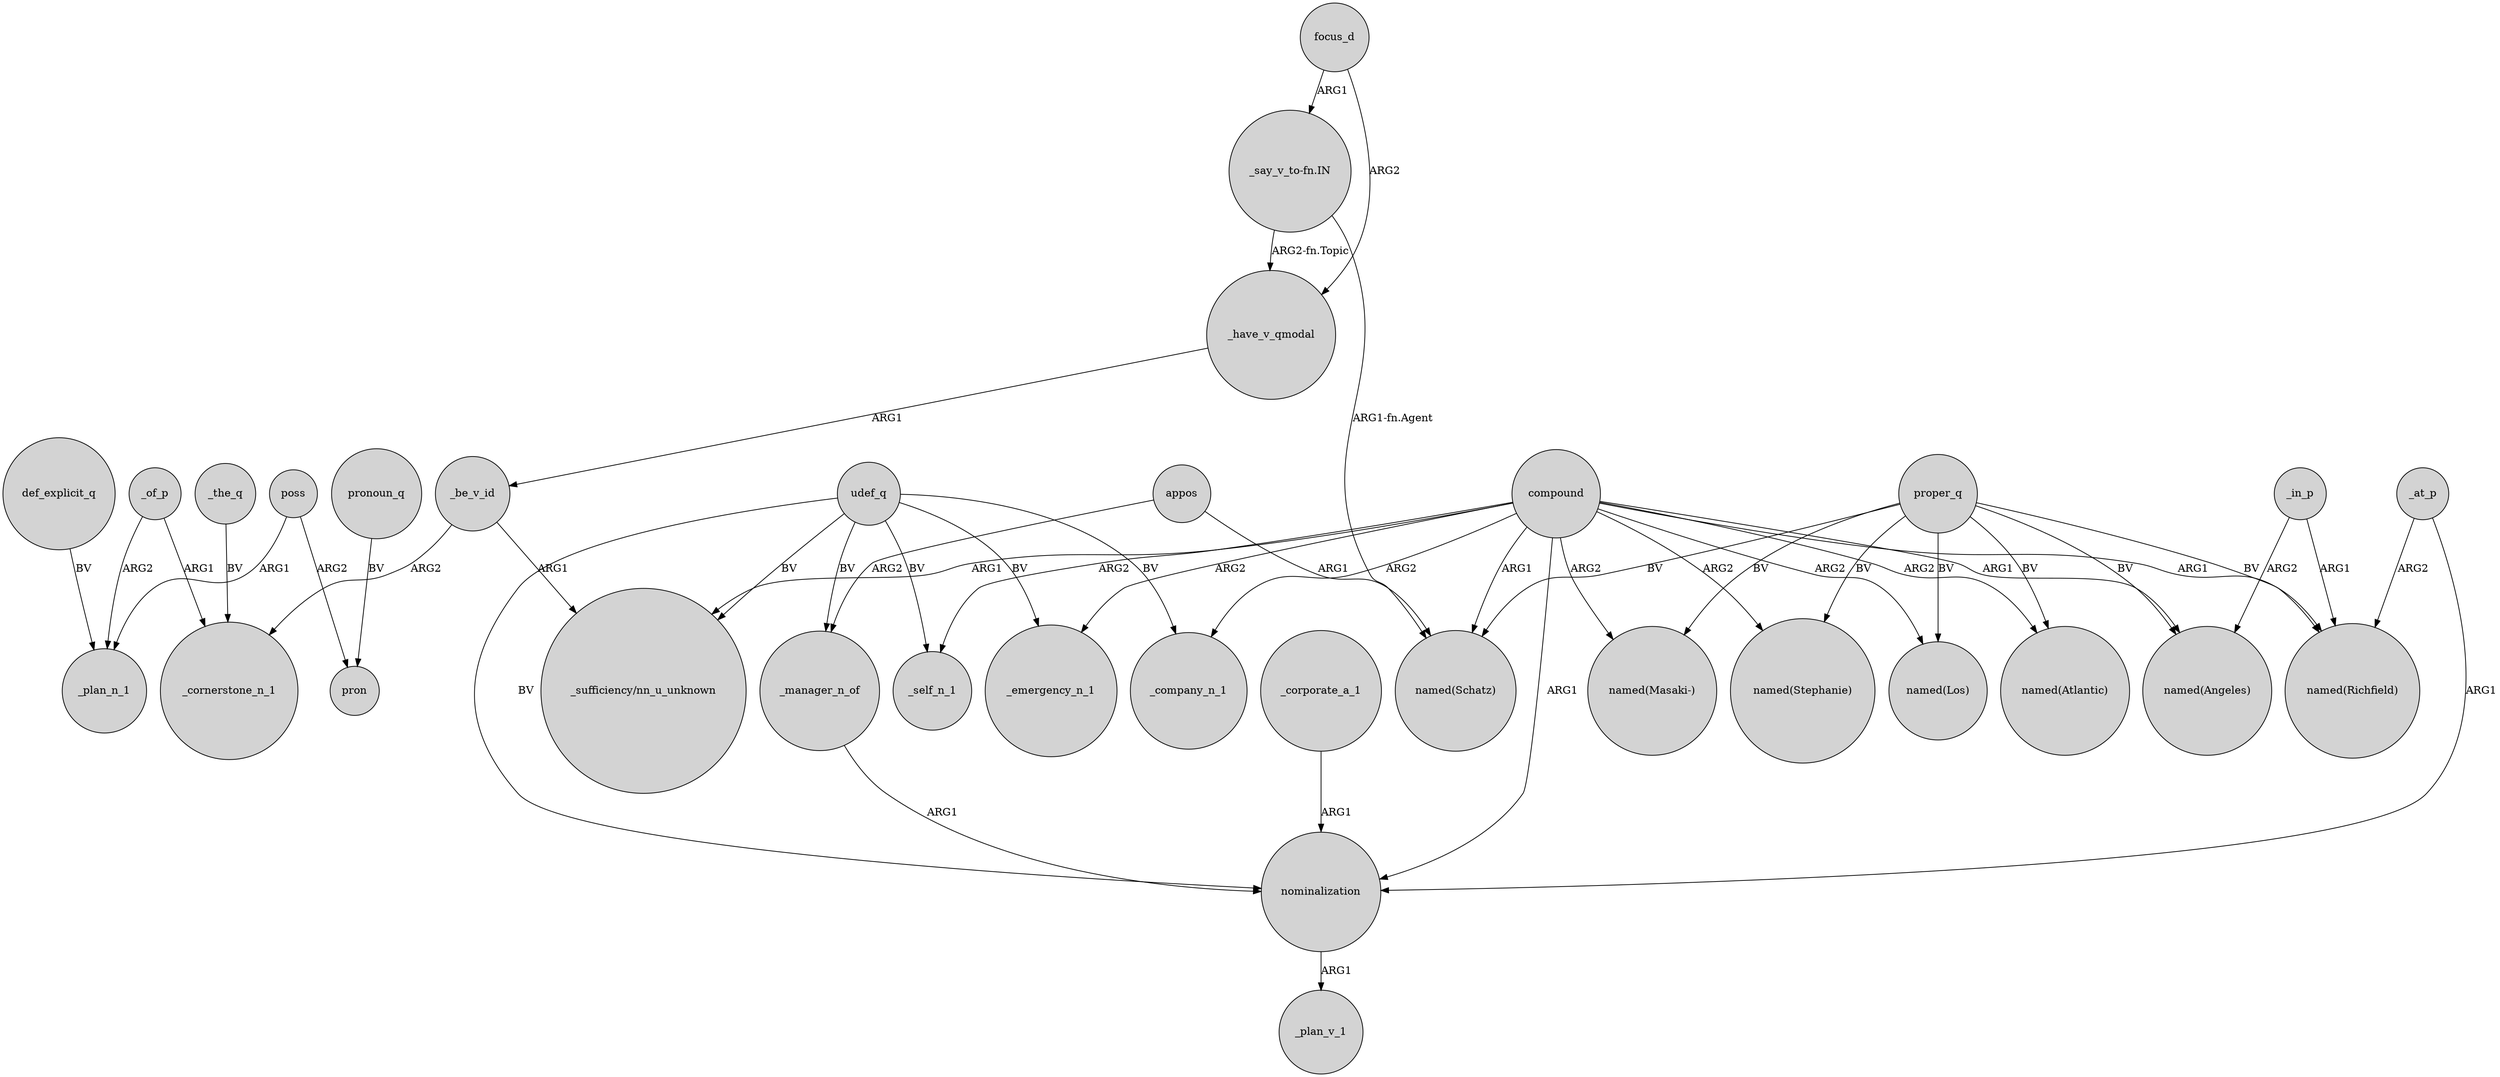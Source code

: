digraph {
	node [shape=circle style=filled]
	poss -> _plan_n_1 [label=ARG1]
	compound -> _emergency_n_1 [label=ARG2]
	proper_q -> "named(Masaki-)" [label=BV]
	"_say_v_to-fn.IN" -> _have_v_qmodal [label="ARG2-fn.Topic"]
	compound -> "named(Stephanie)" [label=ARG2]
	poss -> pron [label=ARG2]
	focus_d -> _have_v_qmodal [label=ARG2]
	compound -> "named(Los)" [label=ARG2]
	_have_v_qmodal -> _be_v_id [label=ARG1]
	compound -> "named(Masaki-)" [label=ARG2]
	_the_q -> _cornerstone_n_1 [label=BV]
	appos -> "named(Schatz)" [label=ARG1]
	compound -> _company_n_1 [label=ARG2]
	proper_q -> "named(Los)" [label=BV]
	"_say_v_to-fn.IN" -> "named(Schatz)" [label="ARG1-fn.Agent"]
	udef_q -> "_sufficiency/nn_u_unknown" [label=BV]
	def_explicit_q -> _plan_n_1 [label=BV]
	compound -> "named(Schatz)" [label=ARG1]
	_manager_n_of -> nominalization [label=ARG1]
	compound -> "named(Richfield)" [label=ARG1]
	_be_v_id -> "_sufficiency/nn_u_unknown" [label=ARG1]
	compound -> "named(Atlantic)" [label=ARG2]
	proper_q -> "named(Atlantic)" [label=BV]
	compound -> "named(Angeles)" [label=ARG1]
	proper_q -> "named(Schatz)" [label=BV]
	pronoun_q -> pron [label=BV]
	proper_q -> "named(Richfield)" [label=BV]
	_in_p -> "named(Angeles)" [label=ARG2]
	_of_p -> _cornerstone_n_1 [label=ARG1]
	_at_p -> nominalization [label=ARG1]
	udef_q -> _emergency_n_1 [label=BV]
	udef_q -> _self_n_1 [label=BV]
	udef_q -> nominalization [label=BV]
	compound -> _self_n_1 [label=ARG2]
	compound -> "_sufficiency/nn_u_unknown" [label=ARG1]
	udef_q -> _manager_n_of [label=BV]
	nominalization -> _plan_v_1 [label=ARG1]
	_corporate_a_1 -> nominalization [label=ARG1]
	proper_q -> "named(Angeles)" [label=BV]
	_be_v_id -> _cornerstone_n_1 [label=ARG2]
	_at_p -> "named(Richfield)" [label=ARG2]
	_of_p -> _plan_n_1 [label=ARG2]
	proper_q -> "named(Stephanie)" [label=BV]
	compound -> nominalization [label=ARG1]
	appos -> _manager_n_of [label=ARG2]
	_in_p -> "named(Richfield)" [label=ARG1]
	udef_q -> _company_n_1 [label=BV]
	focus_d -> "_say_v_to-fn.IN" [label=ARG1]
}
